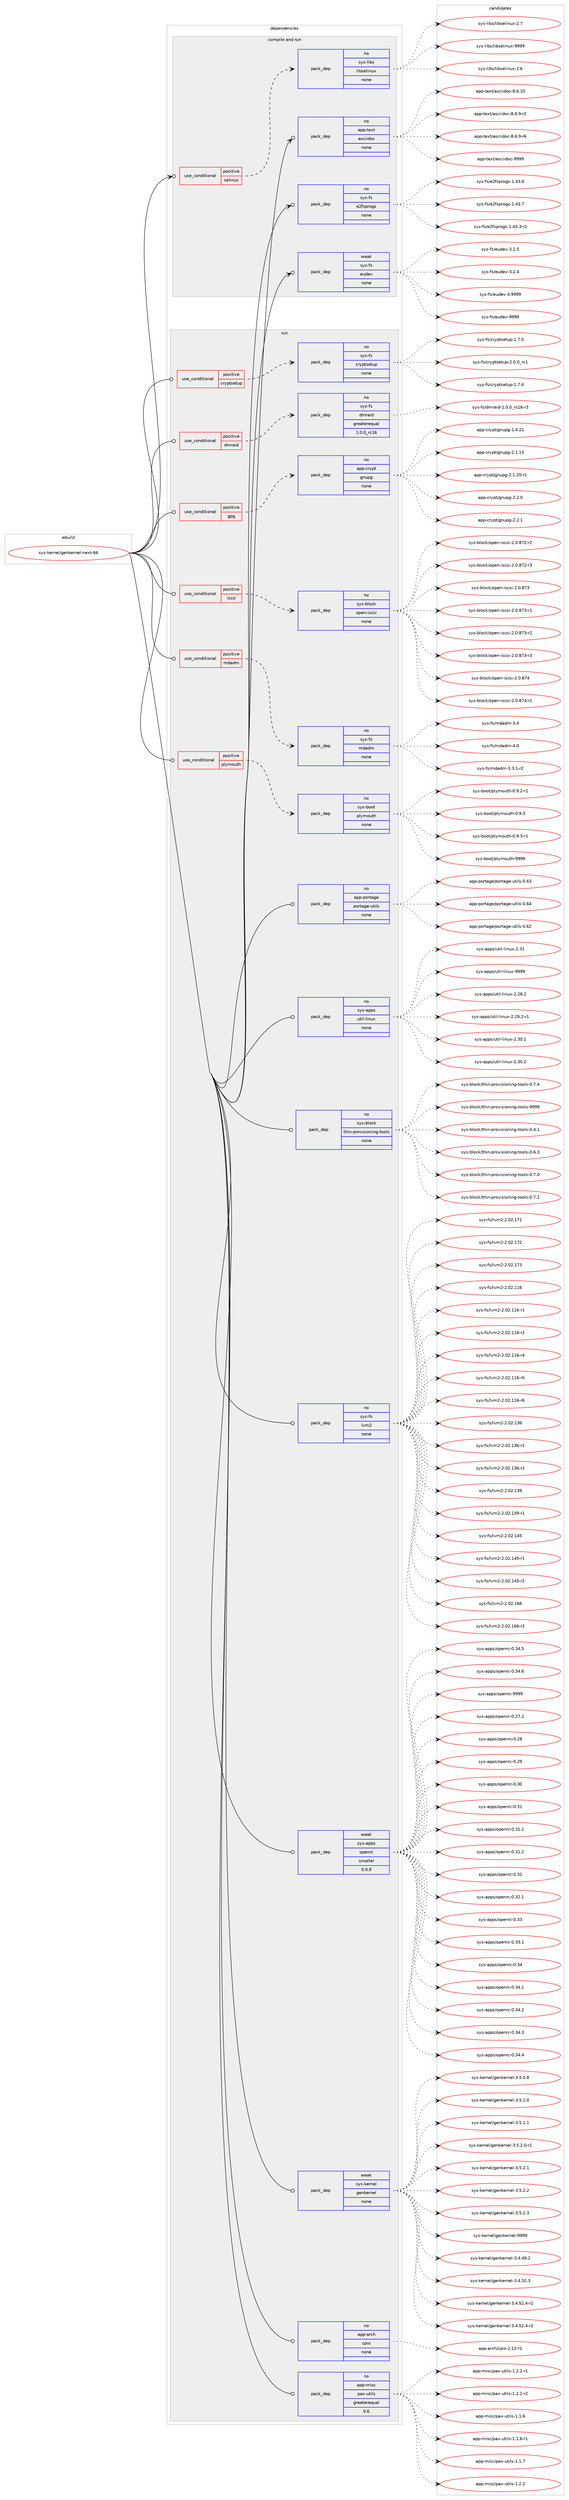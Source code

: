digraph prolog {

# *************
# Graph options
# *************

newrank=true;
concentrate=true;
compound=true;
graph [rankdir=LR,fontname=Helvetica,fontsize=10,ranksep=1.5];#, ranksep=2.5, nodesep=0.2];
edge  [arrowhead=vee];
node  [fontname=Helvetica,fontsize=10];

# **********
# The ebuild
# **********

subgraph cluster_leftcol {
color=gray;
rank=same;
label=<<i>ebuild</i>>;
id [label="sys-kernel/genkernel-next-66", color=red, width=4, href="../sys-kernel/genkernel-next-66.svg"];
}

# ****************
# The dependencies
# ****************

subgraph cluster_midcol {
color=gray;
label=<<i>dependencies</i>>;
subgraph cluster_compile {
fillcolor="#eeeeee";
style=filled;
label=<<i>compile</i>>;
}
subgraph cluster_compileandrun {
fillcolor="#eeeeee";
style=filled;
label=<<i>compile and run</i>>;
subgraph cond117658 {
dependency491847 [label=<<TABLE BORDER="0" CELLBORDER="1" CELLSPACING="0" CELLPADDING="4"><TR><TD ROWSPAN="3" CELLPADDING="10">use_conditional</TD></TR><TR><TD>positive</TD></TR><TR><TD>selinux</TD></TR></TABLE>>, shape=none, color=red];
subgraph pack365564 {
dependency491848 [label=<<TABLE BORDER="0" CELLBORDER="1" CELLSPACING="0" CELLPADDING="4" WIDTH="220"><TR><TD ROWSPAN="6" CELLPADDING="30">pack_dep</TD></TR><TR><TD WIDTH="110">no</TD></TR><TR><TD>sys-libs</TD></TR><TR><TD>libselinux</TD></TR><TR><TD>none</TD></TR><TR><TD></TD></TR></TABLE>>, shape=none, color=blue];
}
dependency491847:e -> dependency491848:w [weight=20,style="dashed",arrowhead="vee"];
}
id:e -> dependency491847:w [weight=20,style="solid",arrowhead="odotvee"];
subgraph pack365565 {
dependency491849 [label=<<TABLE BORDER="0" CELLBORDER="1" CELLSPACING="0" CELLPADDING="4" WIDTH="220"><TR><TD ROWSPAN="6" CELLPADDING="30">pack_dep</TD></TR><TR><TD WIDTH="110">no</TD></TR><TR><TD>app-text</TD></TR><TR><TD>asciidoc</TD></TR><TR><TD>none</TD></TR><TR><TD></TD></TR></TABLE>>, shape=none, color=blue];
}
id:e -> dependency491849:w [weight=20,style="solid",arrowhead="odotvee"];
subgraph pack365566 {
dependency491850 [label=<<TABLE BORDER="0" CELLBORDER="1" CELLSPACING="0" CELLPADDING="4" WIDTH="220"><TR><TD ROWSPAN="6" CELLPADDING="30">pack_dep</TD></TR><TR><TD WIDTH="110">no</TD></TR><TR><TD>sys-fs</TD></TR><TR><TD>e2fsprogs</TD></TR><TR><TD>none</TD></TR><TR><TD></TD></TR></TABLE>>, shape=none, color=blue];
}
id:e -> dependency491850:w [weight=20,style="solid",arrowhead="odotvee"];
subgraph pack365567 {
dependency491851 [label=<<TABLE BORDER="0" CELLBORDER="1" CELLSPACING="0" CELLPADDING="4" WIDTH="220"><TR><TD ROWSPAN="6" CELLPADDING="30">pack_dep</TD></TR><TR><TD WIDTH="110">weak</TD></TR><TR><TD>sys-fs</TD></TR><TR><TD>eudev</TD></TR><TR><TD>none</TD></TR><TR><TD></TD></TR></TABLE>>, shape=none, color=blue];
}
id:e -> dependency491851:w [weight=20,style="solid",arrowhead="odotvee"];
}
subgraph cluster_run {
fillcolor="#eeeeee";
style=filled;
label=<<i>run</i>>;
subgraph cond117659 {
dependency491852 [label=<<TABLE BORDER="0" CELLBORDER="1" CELLSPACING="0" CELLPADDING="4"><TR><TD ROWSPAN="3" CELLPADDING="10">use_conditional</TD></TR><TR><TD>positive</TD></TR><TR><TD>cryptsetup</TD></TR></TABLE>>, shape=none, color=red];
subgraph pack365568 {
dependency491853 [label=<<TABLE BORDER="0" CELLBORDER="1" CELLSPACING="0" CELLPADDING="4" WIDTH="220"><TR><TD ROWSPAN="6" CELLPADDING="30">pack_dep</TD></TR><TR><TD WIDTH="110">no</TD></TR><TR><TD>sys-fs</TD></TR><TR><TD>cryptsetup</TD></TR><TR><TD>none</TD></TR><TR><TD></TD></TR></TABLE>>, shape=none, color=blue];
}
dependency491852:e -> dependency491853:w [weight=20,style="dashed",arrowhead="vee"];
}
id:e -> dependency491852:w [weight=20,style="solid",arrowhead="odot"];
subgraph cond117660 {
dependency491854 [label=<<TABLE BORDER="0" CELLBORDER="1" CELLSPACING="0" CELLPADDING="4"><TR><TD ROWSPAN="3" CELLPADDING="10">use_conditional</TD></TR><TR><TD>positive</TD></TR><TR><TD>dmraid</TD></TR></TABLE>>, shape=none, color=red];
subgraph pack365569 {
dependency491855 [label=<<TABLE BORDER="0" CELLBORDER="1" CELLSPACING="0" CELLPADDING="4" WIDTH="220"><TR><TD ROWSPAN="6" CELLPADDING="30">pack_dep</TD></TR><TR><TD WIDTH="110">no</TD></TR><TR><TD>sys-fs</TD></TR><TR><TD>dmraid</TD></TR><TR><TD>greaterequal</TD></TR><TR><TD>1.0.0_rc16</TD></TR></TABLE>>, shape=none, color=blue];
}
dependency491854:e -> dependency491855:w [weight=20,style="dashed",arrowhead="vee"];
}
id:e -> dependency491854:w [weight=20,style="solid",arrowhead="odot"];
subgraph cond117661 {
dependency491856 [label=<<TABLE BORDER="0" CELLBORDER="1" CELLSPACING="0" CELLPADDING="4"><TR><TD ROWSPAN="3" CELLPADDING="10">use_conditional</TD></TR><TR><TD>positive</TD></TR><TR><TD>gpg</TD></TR></TABLE>>, shape=none, color=red];
subgraph pack365570 {
dependency491857 [label=<<TABLE BORDER="0" CELLBORDER="1" CELLSPACING="0" CELLPADDING="4" WIDTH="220"><TR><TD ROWSPAN="6" CELLPADDING="30">pack_dep</TD></TR><TR><TD WIDTH="110">no</TD></TR><TR><TD>app-crypt</TD></TR><TR><TD>gnupg</TD></TR><TR><TD>none</TD></TR><TR><TD></TD></TR></TABLE>>, shape=none, color=blue];
}
dependency491856:e -> dependency491857:w [weight=20,style="dashed",arrowhead="vee"];
}
id:e -> dependency491856:w [weight=20,style="solid",arrowhead="odot"];
subgraph cond117662 {
dependency491858 [label=<<TABLE BORDER="0" CELLBORDER="1" CELLSPACING="0" CELLPADDING="4"><TR><TD ROWSPAN="3" CELLPADDING="10">use_conditional</TD></TR><TR><TD>positive</TD></TR><TR><TD>iscsi</TD></TR></TABLE>>, shape=none, color=red];
subgraph pack365571 {
dependency491859 [label=<<TABLE BORDER="0" CELLBORDER="1" CELLSPACING="0" CELLPADDING="4" WIDTH="220"><TR><TD ROWSPAN="6" CELLPADDING="30">pack_dep</TD></TR><TR><TD WIDTH="110">no</TD></TR><TR><TD>sys-block</TD></TR><TR><TD>open-iscsi</TD></TR><TR><TD>none</TD></TR><TR><TD></TD></TR></TABLE>>, shape=none, color=blue];
}
dependency491858:e -> dependency491859:w [weight=20,style="dashed",arrowhead="vee"];
}
id:e -> dependency491858:w [weight=20,style="solid",arrowhead="odot"];
subgraph cond117663 {
dependency491860 [label=<<TABLE BORDER="0" CELLBORDER="1" CELLSPACING="0" CELLPADDING="4"><TR><TD ROWSPAN="3" CELLPADDING="10">use_conditional</TD></TR><TR><TD>positive</TD></TR><TR><TD>mdadm</TD></TR></TABLE>>, shape=none, color=red];
subgraph pack365572 {
dependency491861 [label=<<TABLE BORDER="0" CELLBORDER="1" CELLSPACING="0" CELLPADDING="4" WIDTH="220"><TR><TD ROWSPAN="6" CELLPADDING="30">pack_dep</TD></TR><TR><TD WIDTH="110">no</TD></TR><TR><TD>sys-fs</TD></TR><TR><TD>mdadm</TD></TR><TR><TD>none</TD></TR><TR><TD></TD></TR></TABLE>>, shape=none, color=blue];
}
dependency491860:e -> dependency491861:w [weight=20,style="dashed",arrowhead="vee"];
}
id:e -> dependency491860:w [weight=20,style="solid",arrowhead="odot"];
subgraph cond117664 {
dependency491862 [label=<<TABLE BORDER="0" CELLBORDER="1" CELLSPACING="0" CELLPADDING="4"><TR><TD ROWSPAN="3" CELLPADDING="10">use_conditional</TD></TR><TR><TD>positive</TD></TR><TR><TD>plymouth</TD></TR></TABLE>>, shape=none, color=red];
subgraph pack365573 {
dependency491863 [label=<<TABLE BORDER="0" CELLBORDER="1" CELLSPACING="0" CELLPADDING="4" WIDTH="220"><TR><TD ROWSPAN="6" CELLPADDING="30">pack_dep</TD></TR><TR><TD WIDTH="110">no</TD></TR><TR><TD>sys-boot</TD></TR><TR><TD>plymouth</TD></TR><TR><TD>none</TD></TR><TR><TD></TD></TR></TABLE>>, shape=none, color=blue];
}
dependency491862:e -> dependency491863:w [weight=20,style="dashed",arrowhead="vee"];
}
id:e -> dependency491862:w [weight=20,style="solid",arrowhead="odot"];
subgraph pack365574 {
dependency491864 [label=<<TABLE BORDER="0" CELLBORDER="1" CELLSPACING="0" CELLPADDING="4" WIDTH="220"><TR><TD ROWSPAN="6" CELLPADDING="30">pack_dep</TD></TR><TR><TD WIDTH="110">no</TD></TR><TR><TD>app-arch</TD></TR><TR><TD>cpio</TD></TR><TR><TD>none</TD></TR><TR><TD></TD></TR></TABLE>>, shape=none, color=blue];
}
id:e -> dependency491864:w [weight=20,style="solid",arrowhead="odot"];
subgraph pack365575 {
dependency491865 [label=<<TABLE BORDER="0" CELLBORDER="1" CELLSPACING="0" CELLPADDING="4" WIDTH="220"><TR><TD ROWSPAN="6" CELLPADDING="30">pack_dep</TD></TR><TR><TD WIDTH="110">no</TD></TR><TR><TD>app-misc</TD></TR><TR><TD>pax-utils</TD></TR><TR><TD>greaterequal</TD></TR><TR><TD>0.6</TD></TR></TABLE>>, shape=none, color=blue];
}
id:e -> dependency491865:w [weight=20,style="solid",arrowhead="odot"];
subgraph pack365576 {
dependency491866 [label=<<TABLE BORDER="0" CELLBORDER="1" CELLSPACING="0" CELLPADDING="4" WIDTH="220"><TR><TD ROWSPAN="6" CELLPADDING="30">pack_dep</TD></TR><TR><TD WIDTH="110">no</TD></TR><TR><TD>app-portage</TD></TR><TR><TD>portage-utils</TD></TR><TR><TD>none</TD></TR><TR><TD></TD></TR></TABLE>>, shape=none, color=blue];
}
id:e -> dependency491866:w [weight=20,style="solid",arrowhead="odot"];
subgraph pack365577 {
dependency491867 [label=<<TABLE BORDER="0" CELLBORDER="1" CELLSPACING="0" CELLPADDING="4" WIDTH="220"><TR><TD ROWSPAN="6" CELLPADDING="30">pack_dep</TD></TR><TR><TD WIDTH="110">no</TD></TR><TR><TD>sys-apps</TD></TR><TR><TD>util-linux</TD></TR><TR><TD>none</TD></TR><TR><TD></TD></TR></TABLE>>, shape=none, color=blue];
}
id:e -> dependency491867:w [weight=20,style="solid",arrowhead="odot"];
subgraph pack365578 {
dependency491868 [label=<<TABLE BORDER="0" CELLBORDER="1" CELLSPACING="0" CELLPADDING="4" WIDTH="220"><TR><TD ROWSPAN="6" CELLPADDING="30">pack_dep</TD></TR><TR><TD WIDTH="110">no</TD></TR><TR><TD>sys-block</TD></TR><TR><TD>thin-provisioning-tools</TD></TR><TR><TD>none</TD></TR><TR><TD></TD></TR></TABLE>>, shape=none, color=blue];
}
id:e -> dependency491868:w [weight=20,style="solid",arrowhead="odot"];
subgraph pack365579 {
dependency491869 [label=<<TABLE BORDER="0" CELLBORDER="1" CELLSPACING="0" CELLPADDING="4" WIDTH="220"><TR><TD ROWSPAN="6" CELLPADDING="30">pack_dep</TD></TR><TR><TD WIDTH="110">no</TD></TR><TR><TD>sys-fs</TD></TR><TR><TD>lvm2</TD></TR><TR><TD>none</TD></TR><TR><TD></TD></TR></TABLE>>, shape=none, color=blue];
}
id:e -> dependency491869:w [weight=20,style="solid",arrowhead="odot"];
subgraph pack365580 {
dependency491870 [label=<<TABLE BORDER="0" CELLBORDER="1" CELLSPACING="0" CELLPADDING="4" WIDTH="220"><TR><TD ROWSPAN="6" CELLPADDING="30">pack_dep</TD></TR><TR><TD WIDTH="110">weak</TD></TR><TR><TD>sys-apps</TD></TR><TR><TD>openrc</TD></TR><TR><TD>smaller</TD></TR><TR><TD>0.9.9</TD></TR></TABLE>>, shape=none, color=blue];
}
id:e -> dependency491870:w [weight=20,style="solid",arrowhead="odot"];
subgraph pack365581 {
dependency491871 [label=<<TABLE BORDER="0" CELLBORDER="1" CELLSPACING="0" CELLPADDING="4" WIDTH="220"><TR><TD ROWSPAN="6" CELLPADDING="30">pack_dep</TD></TR><TR><TD WIDTH="110">weak</TD></TR><TR><TD>sys-kernel</TD></TR><TR><TD>genkernel</TD></TR><TR><TD>none</TD></TR><TR><TD></TD></TR></TABLE>>, shape=none, color=blue];
}
id:e -> dependency491871:w [weight=20,style="solid",arrowhead="odot"];
}
}

# **************
# The candidates
# **************

subgraph cluster_choices {
rank=same;
color=gray;
label=<<i>candidates</i>>;

subgraph choice365564 {
color=black;
nodesep=1;
choice1151211154510810598115471081059811510110810511011712045504654 [label="sys-libs/libselinux-2.6", color=red, width=4,href="../sys-libs/libselinux-2.6.svg"];
choice1151211154510810598115471081059811510110810511011712045504655 [label="sys-libs/libselinux-2.7", color=red, width=4,href="../sys-libs/libselinux-2.7.svg"];
choice115121115451081059811547108105981151011081051101171204557575757 [label="sys-libs/libselinux-9999", color=red, width=4,href="../sys-libs/libselinux-9999.svg"];
dependency491848:e -> choice1151211154510810598115471081059811510110810511011712045504654:w [style=dotted,weight="100"];
dependency491848:e -> choice1151211154510810598115471081059811510110810511011712045504655:w [style=dotted,weight="100"];
dependency491848:e -> choice115121115451081059811547108105981151011081051101171204557575757:w [style=dotted,weight="100"];
}
subgraph choice365565 {
color=black;
nodesep=1;
choice97112112451161011201164797115991051051001119945564654464948 [label="app-text/asciidoc-8.6.10", color=red, width=4,href="../app-text/asciidoc-8.6.10.svg"];
choice9711211245116101120116479711599105105100111994556465446574511450 [label="app-text/asciidoc-8.6.9-r2", color=red, width=4,href="../app-text/asciidoc-8.6.9-r2.svg"];
choice9711211245116101120116479711599105105100111994556465446574511454 [label="app-text/asciidoc-8.6.9-r6", color=red, width=4,href="../app-text/asciidoc-8.6.9-r6.svg"];
choice9711211245116101120116479711599105105100111994557575757 [label="app-text/asciidoc-9999", color=red, width=4,href="../app-text/asciidoc-9999.svg"];
dependency491849:e -> choice97112112451161011201164797115991051051001119945564654464948:w [style=dotted,weight="100"];
dependency491849:e -> choice9711211245116101120116479711599105105100111994556465446574511450:w [style=dotted,weight="100"];
dependency491849:e -> choice9711211245116101120116479711599105105100111994556465446574511454:w [style=dotted,weight="100"];
dependency491849:e -> choice9711211245116101120116479711599105105100111994557575757:w [style=dotted,weight="100"];
}
subgraph choice365566 {
color=black;
nodesep=1;
choice115121115451021154710150102115112114111103115454946525146514511449 [label="sys-fs/e2fsprogs-1.43.3-r1", color=red, width=4,href="../sys-fs/e2fsprogs-1.43.3-r1.svg"];
choice11512111545102115471015010211511211411110311545494652514654 [label="sys-fs/e2fsprogs-1.43.6", color=red, width=4,href="../sys-fs/e2fsprogs-1.43.6.svg"];
choice11512111545102115471015010211511211411110311545494652514655 [label="sys-fs/e2fsprogs-1.43.7", color=red, width=4,href="../sys-fs/e2fsprogs-1.43.7.svg"];
dependency491850:e -> choice115121115451021154710150102115112114111103115454946525146514511449:w [style=dotted,weight="100"];
dependency491850:e -> choice11512111545102115471015010211511211411110311545494652514654:w [style=dotted,weight="100"];
dependency491850:e -> choice11512111545102115471015010211511211411110311545494652514655:w [style=dotted,weight="100"];
}
subgraph choice365567 {
color=black;
nodesep=1;
choice1151211154510211547101117100101118455146494653 [label="sys-fs/eudev-3.1.5", color=red, width=4,href="../sys-fs/eudev-3.1.5.svg"];
choice1151211154510211547101117100101118455146504652 [label="sys-fs/eudev-3.2.4", color=red, width=4,href="../sys-fs/eudev-3.2.4.svg"];
choice115121115451021154710111710010111845524657575757 [label="sys-fs/eudev-4.9999", color=red, width=4,href="../sys-fs/eudev-4.9999.svg"];
choice11512111545102115471011171001011184557575757 [label="sys-fs/eudev-9999", color=red, width=4,href="../sys-fs/eudev-9999.svg"];
dependency491851:e -> choice1151211154510211547101117100101118455146494653:w [style=dotted,weight="100"];
dependency491851:e -> choice1151211154510211547101117100101118455146504652:w [style=dotted,weight="100"];
dependency491851:e -> choice115121115451021154710111710010111845524657575757:w [style=dotted,weight="100"];
dependency491851:e -> choice11512111545102115471011171001011184557575757:w [style=dotted,weight="100"];
}
subgraph choice365568 {
color=black;
nodesep=1;
choice115121115451021154799114121112116115101116117112454946554652 [label="sys-fs/cryptsetup-1.7.4", color=red, width=4,href="../sys-fs/cryptsetup-1.7.4.svg"];
choice115121115451021154799114121112116115101116117112454946554653 [label="sys-fs/cryptsetup-1.7.5", color=red, width=4,href="../sys-fs/cryptsetup-1.7.5.svg"];
choice115121115451021154799114121112116115101116117112455046484648951149949 [label="sys-fs/cryptsetup-2.0.0_rc1", color=red, width=4,href="../sys-fs/cryptsetup-2.0.0_rc1.svg"];
dependency491853:e -> choice115121115451021154799114121112116115101116117112454946554652:w [style=dotted,weight="100"];
dependency491853:e -> choice115121115451021154799114121112116115101116117112454946554653:w [style=dotted,weight="100"];
dependency491853:e -> choice115121115451021154799114121112116115101116117112455046484648951149949:w [style=dotted,weight="100"];
}
subgraph choice365569 {
color=black;
nodesep=1;
choice115121115451021154710010911497105100454946484648951149949544511451 [label="sys-fs/dmraid-1.0.0_rc16-r3", color=red, width=4,href="../sys-fs/dmraid-1.0.0_rc16-r3.svg"];
dependency491855:e -> choice115121115451021154710010911497105100454946484648951149949544511451:w [style=dotted,weight="100"];
}
subgraph choice365570 {
color=black;
nodesep=1;
choice9711211245991141211121164710311011711210345494652465049 [label="app-crypt/gnupg-1.4.21", color=red, width=4,href="../app-crypt/gnupg-1.4.21.svg"];
choice9711211245991141211121164710311011711210345504649464953 [label="app-crypt/gnupg-2.1.15", color=red, width=4,href="../app-crypt/gnupg-2.1.15.svg"];
choice97112112459911412111211647103110117112103455046494650484511449 [label="app-crypt/gnupg-2.1.20-r1", color=red, width=4,href="../app-crypt/gnupg-2.1.20-r1.svg"];
choice97112112459911412111211647103110117112103455046504648 [label="app-crypt/gnupg-2.2.0", color=red, width=4,href="../app-crypt/gnupg-2.2.0.svg"];
choice97112112459911412111211647103110117112103455046504649 [label="app-crypt/gnupg-2.2.1", color=red, width=4,href="../app-crypt/gnupg-2.2.1.svg"];
dependency491857:e -> choice9711211245991141211121164710311011711210345494652465049:w [style=dotted,weight="100"];
dependency491857:e -> choice9711211245991141211121164710311011711210345504649464953:w [style=dotted,weight="100"];
dependency491857:e -> choice97112112459911412111211647103110117112103455046494650484511449:w [style=dotted,weight="100"];
dependency491857:e -> choice97112112459911412111211647103110117112103455046504648:w [style=dotted,weight="100"];
dependency491857:e -> choice97112112459911412111211647103110117112103455046504649:w [style=dotted,weight="100"];
}
subgraph choice365571 {
color=black;
nodesep=1;
choice11512111545981081119910747111112101110451051159911510545504648465655504511450 [label="sys-block/open-iscsi-2.0.872-r2", color=red, width=4,href="../sys-block/open-iscsi-2.0.872-r2.svg"];
choice11512111545981081119910747111112101110451051159911510545504648465655504511451 [label="sys-block/open-iscsi-2.0.872-r3", color=red, width=4,href="../sys-block/open-iscsi-2.0.872-r3.svg"];
choice1151211154598108111991074711111210111045105115991151054550464846565551 [label="sys-block/open-iscsi-2.0.873", color=red, width=4,href="../sys-block/open-iscsi-2.0.873.svg"];
choice11512111545981081119910747111112101110451051159911510545504648465655514511449 [label="sys-block/open-iscsi-2.0.873-r1", color=red, width=4,href="../sys-block/open-iscsi-2.0.873-r1.svg"];
choice11512111545981081119910747111112101110451051159911510545504648465655514511450 [label="sys-block/open-iscsi-2.0.873-r2", color=red, width=4,href="../sys-block/open-iscsi-2.0.873-r2.svg"];
choice11512111545981081119910747111112101110451051159911510545504648465655514511451 [label="sys-block/open-iscsi-2.0.873-r3", color=red, width=4,href="../sys-block/open-iscsi-2.0.873-r3.svg"];
choice1151211154598108111991074711111210111045105115991151054550464846565552 [label="sys-block/open-iscsi-2.0.874", color=red, width=4,href="../sys-block/open-iscsi-2.0.874.svg"];
choice11512111545981081119910747111112101110451051159911510545504648465655524511449 [label="sys-block/open-iscsi-2.0.874-r1", color=red, width=4,href="../sys-block/open-iscsi-2.0.874-r1.svg"];
dependency491859:e -> choice11512111545981081119910747111112101110451051159911510545504648465655504511450:w [style=dotted,weight="100"];
dependency491859:e -> choice11512111545981081119910747111112101110451051159911510545504648465655504511451:w [style=dotted,weight="100"];
dependency491859:e -> choice1151211154598108111991074711111210111045105115991151054550464846565551:w [style=dotted,weight="100"];
dependency491859:e -> choice11512111545981081119910747111112101110451051159911510545504648465655514511449:w [style=dotted,weight="100"];
dependency491859:e -> choice11512111545981081119910747111112101110451051159911510545504648465655514511450:w [style=dotted,weight="100"];
dependency491859:e -> choice11512111545981081119910747111112101110451051159911510545504648465655514511451:w [style=dotted,weight="100"];
dependency491859:e -> choice1151211154598108111991074711111210111045105115991151054550464846565552:w [style=dotted,weight="100"];
dependency491859:e -> choice11512111545981081119910747111112101110451051159911510545504648465655524511449:w [style=dotted,weight="100"];
}
subgraph choice365572 {
color=black;
nodesep=1;
choice1151211154510211547109100971001094551465146494511450 [label="sys-fs/mdadm-3.3.1-r2", color=red, width=4,href="../sys-fs/mdadm-3.3.1-r2.svg"];
choice11512111545102115471091009710010945514652 [label="sys-fs/mdadm-3.4", color=red, width=4,href="../sys-fs/mdadm-3.4.svg"];
choice11512111545102115471091009710010945524648 [label="sys-fs/mdadm-4.0", color=red, width=4,href="../sys-fs/mdadm-4.0.svg"];
dependency491861:e -> choice1151211154510211547109100971001094551465146494511450:w [style=dotted,weight="100"];
dependency491861:e -> choice11512111545102115471091009710010945514652:w [style=dotted,weight="100"];
dependency491861:e -> choice11512111545102115471091009710010945524648:w [style=dotted,weight="100"];
}
subgraph choice365573 {
color=black;
nodesep=1;
choice1151211154598111111116471121081211091111171161044548465746504511449 [label="sys-boot/plymouth-0.9.2-r1", color=red, width=4,href="../sys-boot/plymouth-0.9.2-r1.svg"];
choice115121115459811111111647112108121109111117116104454846574651 [label="sys-boot/plymouth-0.9.3", color=red, width=4,href="../sys-boot/plymouth-0.9.3.svg"];
choice1151211154598111111116471121081211091111171161044548465746514511449 [label="sys-boot/plymouth-0.9.3-r1", color=red, width=4,href="../sys-boot/plymouth-0.9.3-r1.svg"];
choice1151211154598111111116471121081211091111171161044557575757 [label="sys-boot/plymouth-9999", color=red, width=4,href="../sys-boot/plymouth-9999.svg"];
dependency491863:e -> choice1151211154598111111116471121081211091111171161044548465746504511449:w [style=dotted,weight="100"];
dependency491863:e -> choice115121115459811111111647112108121109111117116104454846574651:w [style=dotted,weight="100"];
dependency491863:e -> choice1151211154598111111116471121081211091111171161044548465746514511449:w [style=dotted,weight="100"];
dependency491863:e -> choice1151211154598111111116471121081211091111171161044557575757:w [style=dotted,weight="100"];
}
subgraph choice365574 {
color=black;
nodesep=1;
choice97112112459711499104479911210511145504649504511449 [label="app-arch/cpio-2.12-r1", color=red, width=4,href="../app-arch/cpio-2.12-r1.svg"];
dependency491864:e -> choice97112112459711499104479911210511145504649504511449:w [style=dotted,weight="100"];
}
subgraph choice365575 {
color=black;
nodesep=1;
choice971121124510910511599471129712045117116105108115454946494654 [label="app-misc/pax-utils-1.1.6", color=red, width=4,href="../app-misc/pax-utils-1.1.6.svg"];
choice9711211245109105115994711297120451171161051081154549464946544511449 [label="app-misc/pax-utils-1.1.6-r1", color=red, width=4,href="../app-misc/pax-utils-1.1.6-r1.svg"];
choice971121124510910511599471129712045117116105108115454946494655 [label="app-misc/pax-utils-1.1.7", color=red, width=4,href="../app-misc/pax-utils-1.1.7.svg"];
choice971121124510910511599471129712045117116105108115454946504650 [label="app-misc/pax-utils-1.2.2", color=red, width=4,href="../app-misc/pax-utils-1.2.2.svg"];
choice9711211245109105115994711297120451171161051081154549465046504511449 [label="app-misc/pax-utils-1.2.2-r1", color=red, width=4,href="../app-misc/pax-utils-1.2.2-r1.svg"];
choice9711211245109105115994711297120451171161051081154549465046504511450 [label="app-misc/pax-utils-1.2.2-r2", color=red, width=4,href="../app-misc/pax-utils-1.2.2-r2.svg"];
dependency491865:e -> choice971121124510910511599471129712045117116105108115454946494654:w [style=dotted,weight="100"];
dependency491865:e -> choice9711211245109105115994711297120451171161051081154549464946544511449:w [style=dotted,weight="100"];
dependency491865:e -> choice971121124510910511599471129712045117116105108115454946494655:w [style=dotted,weight="100"];
dependency491865:e -> choice971121124510910511599471129712045117116105108115454946504650:w [style=dotted,weight="100"];
dependency491865:e -> choice9711211245109105115994711297120451171161051081154549465046504511449:w [style=dotted,weight="100"];
dependency491865:e -> choice9711211245109105115994711297120451171161051081154549465046504511450:w [style=dotted,weight="100"];
}
subgraph choice365576 {
color=black;
nodesep=1;
choice9711211245112111114116971031014711211111411697103101451171161051081154548465450 [label="app-portage/portage-utils-0.62", color=red, width=4,href="../app-portage/portage-utils-0.62.svg"];
choice9711211245112111114116971031014711211111411697103101451171161051081154548465451 [label="app-portage/portage-utils-0.63", color=red, width=4,href="../app-portage/portage-utils-0.63.svg"];
choice9711211245112111114116971031014711211111411697103101451171161051081154548465452 [label="app-portage/portage-utils-0.64", color=red, width=4,href="../app-portage/portage-utils-0.64.svg"];
dependency491866:e -> choice9711211245112111114116971031014711211111411697103101451171161051081154548465450:w [style=dotted,weight="100"];
dependency491866:e -> choice9711211245112111114116971031014711211111411697103101451171161051081154548465451:w [style=dotted,weight="100"];
dependency491866:e -> choice9711211245112111114116971031014711211111411697103101451171161051081154548465452:w [style=dotted,weight="100"];
}
subgraph choice365577 {
color=black;
nodesep=1;
choice1151211154597112112115471171161051084510810511011712045504650564650 [label="sys-apps/util-linux-2.28.2", color=red, width=4,href="../sys-apps/util-linux-2.28.2.svg"];
choice11512111545971121121154711711610510845108105110117120455046505746504511449 [label="sys-apps/util-linux-2.29.2-r1", color=red, width=4,href="../sys-apps/util-linux-2.29.2-r1.svg"];
choice1151211154597112112115471171161051084510810511011712045504651484649 [label="sys-apps/util-linux-2.30.1", color=red, width=4,href="../sys-apps/util-linux-2.30.1.svg"];
choice1151211154597112112115471171161051084510810511011712045504651484650 [label="sys-apps/util-linux-2.30.2", color=red, width=4,href="../sys-apps/util-linux-2.30.2.svg"];
choice115121115459711211211547117116105108451081051101171204550465149 [label="sys-apps/util-linux-2.31", color=red, width=4,href="../sys-apps/util-linux-2.31.svg"];
choice115121115459711211211547117116105108451081051101171204557575757 [label="sys-apps/util-linux-9999", color=red, width=4,href="../sys-apps/util-linux-9999.svg"];
dependency491867:e -> choice1151211154597112112115471171161051084510810511011712045504650564650:w [style=dotted,weight="100"];
dependency491867:e -> choice11512111545971121121154711711610510845108105110117120455046505746504511449:w [style=dotted,weight="100"];
dependency491867:e -> choice1151211154597112112115471171161051084510810511011712045504651484649:w [style=dotted,weight="100"];
dependency491867:e -> choice1151211154597112112115471171161051084510810511011712045504651484650:w [style=dotted,weight="100"];
dependency491867:e -> choice115121115459711211211547117116105108451081051101171204550465149:w [style=dotted,weight="100"];
dependency491867:e -> choice115121115459711211211547117116105108451081051101171204557575757:w [style=dotted,weight="100"];
}
subgraph choice365578 {
color=black;
nodesep=1;
choice115121115459810811199107471161041051104511211411111810511510511111010511010345116111111108115454846524649 [label="sys-block/thin-provisioning-tools-0.4.1", color=red, width=4,href="../sys-block/thin-provisioning-tools-0.4.1.svg"];
choice115121115459810811199107471161041051104511211411111810511510511111010511010345116111111108115454846544651 [label="sys-block/thin-provisioning-tools-0.6.3", color=red, width=4,href="../sys-block/thin-provisioning-tools-0.6.3.svg"];
choice115121115459810811199107471161041051104511211411111810511510511111010511010345116111111108115454846554648 [label="sys-block/thin-provisioning-tools-0.7.0", color=red, width=4,href="../sys-block/thin-provisioning-tools-0.7.0.svg"];
choice115121115459810811199107471161041051104511211411111810511510511111010511010345116111111108115454846554650 [label="sys-block/thin-provisioning-tools-0.7.2", color=red, width=4,href="../sys-block/thin-provisioning-tools-0.7.2.svg"];
choice115121115459810811199107471161041051104511211411111810511510511111010511010345116111111108115454846554652 [label="sys-block/thin-provisioning-tools-0.7.4", color=red, width=4,href="../sys-block/thin-provisioning-tools-0.7.4.svg"];
choice1151211154598108111991074711610410511045112114111118105115105111110105110103451161111111081154557575757 [label="sys-block/thin-provisioning-tools-9999", color=red, width=4,href="../sys-block/thin-provisioning-tools-9999.svg"];
dependency491868:e -> choice115121115459810811199107471161041051104511211411111810511510511111010511010345116111111108115454846524649:w [style=dotted,weight="100"];
dependency491868:e -> choice115121115459810811199107471161041051104511211411111810511510511111010511010345116111111108115454846544651:w [style=dotted,weight="100"];
dependency491868:e -> choice115121115459810811199107471161041051104511211411111810511510511111010511010345116111111108115454846554648:w [style=dotted,weight="100"];
dependency491868:e -> choice115121115459810811199107471161041051104511211411111810511510511111010511010345116111111108115454846554650:w [style=dotted,weight="100"];
dependency491868:e -> choice115121115459810811199107471161041051104511211411111810511510511111010511010345116111111108115454846554652:w [style=dotted,weight="100"];
dependency491868:e -> choice1151211154598108111991074711610410511045112114111118105115105111110105110103451161111111081154557575757:w [style=dotted,weight="100"];
}
subgraph choice365579 {
color=black;
nodesep=1;
choice115121115451021154710811810950455046485046494954 [label="sys-fs/lvm2-2.02.116", color=red, width=4,href="../sys-fs/lvm2-2.02.116.svg"];
choice1151211154510211547108118109504550464850464949544511449 [label="sys-fs/lvm2-2.02.116-r1", color=red, width=4,href="../sys-fs/lvm2-2.02.116-r1.svg"];
choice1151211154510211547108118109504550464850464949544511450 [label="sys-fs/lvm2-2.02.116-r2", color=red, width=4,href="../sys-fs/lvm2-2.02.116-r2.svg"];
choice1151211154510211547108118109504550464850464949544511452 [label="sys-fs/lvm2-2.02.116-r4", color=red, width=4,href="../sys-fs/lvm2-2.02.116-r4.svg"];
choice1151211154510211547108118109504550464850464949544511453 [label="sys-fs/lvm2-2.02.116-r5", color=red, width=4,href="../sys-fs/lvm2-2.02.116-r5.svg"];
choice1151211154510211547108118109504550464850464949544511454 [label="sys-fs/lvm2-2.02.116-r6", color=red, width=4,href="../sys-fs/lvm2-2.02.116-r6.svg"];
choice115121115451021154710811810950455046485046495154 [label="sys-fs/lvm2-2.02.136", color=red, width=4,href="../sys-fs/lvm2-2.02.136.svg"];
choice1151211154510211547108118109504550464850464951544511449 [label="sys-fs/lvm2-2.02.136-r1", color=red, width=4,href="../sys-fs/lvm2-2.02.136-r1.svg"];
choice1151211154510211547108118109504550464850464951544511450 [label="sys-fs/lvm2-2.02.136-r2", color=red, width=4,href="../sys-fs/lvm2-2.02.136-r2.svg"];
choice115121115451021154710811810950455046485046495157 [label="sys-fs/lvm2-2.02.139", color=red, width=4,href="../sys-fs/lvm2-2.02.139.svg"];
choice1151211154510211547108118109504550464850464951574511449 [label="sys-fs/lvm2-2.02.139-r1", color=red, width=4,href="../sys-fs/lvm2-2.02.139-r1.svg"];
choice115121115451021154710811810950455046485046495253 [label="sys-fs/lvm2-2.02.145", color=red, width=4,href="../sys-fs/lvm2-2.02.145.svg"];
choice1151211154510211547108118109504550464850464952534511449 [label="sys-fs/lvm2-2.02.145-r1", color=red, width=4,href="../sys-fs/lvm2-2.02.145-r1.svg"];
choice1151211154510211547108118109504550464850464952534511450 [label="sys-fs/lvm2-2.02.145-r2", color=red, width=4,href="../sys-fs/lvm2-2.02.145-r2.svg"];
choice115121115451021154710811810950455046485046495454 [label="sys-fs/lvm2-2.02.166", color=red, width=4,href="../sys-fs/lvm2-2.02.166.svg"];
choice1151211154510211547108118109504550464850464954544511450 [label="sys-fs/lvm2-2.02.166-r2", color=red, width=4,href="../sys-fs/lvm2-2.02.166-r2.svg"];
choice115121115451021154710811810950455046485046495549 [label="sys-fs/lvm2-2.02.171", color=red, width=4,href="../sys-fs/lvm2-2.02.171.svg"];
choice115121115451021154710811810950455046485046495550 [label="sys-fs/lvm2-2.02.172", color=red, width=4,href="../sys-fs/lvm2-2.02.172.svg"];
choice115121115451021154710811810950455046485046495551 [label="sys-fs/lvm2-2.02.173", color=red, width=4,href="../sys-fs/lvm2-2.02.173.svg"];
dependency491869:e -> choice115121115451021154710811810950455046485046494954:w [style=dotted,weight="100"];
dependency491869:e -> choice1151211154510211547108118109504550464850464949544511449:w [style=dotted,weight="100"];
dependency491869:e -> choice1151211154510211547108118109504550464850464949544511450:w [style=dotted,weight="100"];
dependency491869:e -> choice1151211154510211547108118109504550464850464949544511452:w [style=dotted,weight="100"];
dependency491869:e -> choice1151211154510211547108118109504550464850464949544511453:w [style=dotted,weight="100"];
dependency491869:e -> choice1151211154510211547108118109504550464850464949544511454:w [style=dotted,weight="100"];
dependency491869:e -> choice115121115451021154710811810950455046485046495154:w [style=dotted,weight="100"];
dependency491869:e -> choice1151211154510211547108118109504550464850464951544511449:w [style=dotted,weight="100"];
dependency491869:e -> choice1151211154510211547108118109504550464850464951544511450:w [style=dotted,weight="100"];
dependency491869:e -> choice115121115451021154710811810950455046485046495157:w [style=dotted,weight="100"];
dependency491869:e -> choice1151211154510211547108118109504550464850464951574511449:w [style=dotted,weight="100"];
dependency491869:e -> choice115121115451021154710811810950455046485046495253:w [style=dotted,weight="100"];
dependency491869:e -> choice1151211154510211547108118109504550464850464952534511449:w [style=dotted,weight="100"];
dependency491869:e -> choice1151211154510211547108118109504550464850464952534511450:w [style=dotted,weight="100"];
dependency491869:e -> choice115121115451021154710811810950455046485046495454:w [style=dotted,weight="100"];
dependency491869:e -> choice1151211154510211547108118109504550464850464954544511450:w [style=dotted,weight="100"];
dependency491869:e -> choice115121115451021154710811810950455046485046495549:w [style=dotted,weight="100"];
dependency491869:e -> choice115121115451021154710811810950455046485046495550:w [style=dotted,weight="100"];
dependency491869:e -> choice115121115451021154710811810950455046485046495551:w [style=dotted,weight="100"];
}
subgraph choice365580 {
color=black;
nodesep=1;
choice1151211154597112112115471111121011101149945484650554650 [label="sys-apps/openrc-0.27.2", color=red, width=4,href="../sys-apps/openrc-0.27.2.svg"];
choice115121115459711211211547111112101110114994548465056 [label="sys-apps/openrc-0.28", color=red, width=4,href="../sys-apps/openrc-0.28.svg"];
choice115121115459711211211547111112101110114994548465057 [label="sys-apps/openrc-0.29", color=red, width=4,href="../sys-apps/openrc-0.29.svg"];
choice115121115459711211211547111112101110114994548465148 [label="sys-apps/openrc-0.30", color=red, width=4,href="../sys-apps/openrc-0.30.svg"];
choice115121115459711211211547111112101110114994548465149 [label="sys-apps/openrc-0.31", color=red, width=4,href="../sys-apps/openrc-0.31.svg"];
choice1151211154597112112115471111121011101149945484651494649 [label="sys-apps/openrc-0.31.1", color=red, width=4,href="../sys-apps/openrc-0.31.1.svg"];
choice1151211154597112112115471111121011101149945484651494650 [label="sys-apps/openrc-0.31.2", color=red, width=4,href="../sys-apps/openrc-0.31.2.svg"];
choice115121115459711211211547111112101110114994548465150 [label="sys-apps/openrc-0.32", color=red, width=4,href="../sys-apps/openrc-0.32.svg"];
choice1151211154597112112115471111121011101149945484651504649 [label="sys-apps/openrc-0.32.1", color=red, width=4,href="../sys-apps/openrc-0.32.1.svg"];
choice115121115459711211211547111112101110114994548465151 [label="sys-apps/openrc-0.33", color=red, width=4,href="../sys-apps/openrc-0.33.svg"];
choice1151211154597112112115471111121011101149945484651514649 [label="sys-apps/openrc-0.33.1", color=red, width=4,href="../sys-apps/openrc-0.33.1.svg"];
choice115121115459711211211547111112101110114994548465152 [label="sys-apps/openrc-0.34", color=red, width=4,href="../sys-apps/openrc-0.34.svg"];
choice1151211154597112112115471111121011101149945484651524649 [label="sys-apps/openrc-0.34.1", color=red, width=4,href="../sys-apps/openrc-0.34.1.svg"];
choice1151211154597112112115471111121011101149945484651524650 [label="sys-apps/openrc-0.34.2", color=red, width=4,href="../sys-apps/openrc-0.34.2.svg"];
choice1151211154597112112115471111121011101149945484651524651 [label="sys-apps/openrc-0.34.3", color=red, width=4,href="../sys-apps/openrc-0.34.3.svg"];
choice1151211154597112112115471111121011101149945484651524652 [label="sys-apps/openrc-0.34.4", color=red, width=4,href="../sys-apps/openrc-0.34.4.svg"];
choice1151211154597112112115471111121011101149945484651524653 [label="sys-apps/openrc-0.34.5", color=red, width=4,href="../sys-apps/openrc-0.34.5.svg"];
choice1151211154597112112115471111121011101149945484651524654 [label="sys-apps/openrc-0.34.6", color=red, width=4,href="../sys-apps/openrc-0.34.6.svg"];
choice115121115459711211211547111112101110114994557575757 [label="sys-apps/openrc-9999", color=red, width=4,href="../sys-apps/openrc-9999.svg"];
dependency491870:e -> choice1151211154597112112115471111121011101149945484650554650:w [style=dotted,weight="100"];
dependency491870:e -> choice115121115459711211211547111112101110114994548465056:w [style=dotted,weight="100"];
dependency491870:e -> choice115121115459711211211547111112101110114994548465057:w [style=dotted,weight="100"];
dependency491870:e -> choice115121115459711211211547111112101110114994548465148:w [style=dotted,weight="100"];
dependency491870:e -> choice115121115459711211211547111112101110114994548465149:w [style=dotted,weight="100"];
dependency491870:e -> choice1151211154597112112115471111121011101149945484651494649:w [style=dotted,weight="100"];
dependency491870:e -> choice1151211154597112112115471111121011101149945484651494650:w [style=dotted,weight="100"];
dependency491870:e -> choice115121115459711211211547111112101110114994548465150:w [style=dotted,weight="100"];
dependency491870:e -> choice1151211154597112112115471111121011101149945484651504649:w [style=dotted,weight="100"];
dependency491870:e -> choice115121115459711211211547111112101110114994548465151:w [style=dotted,weight="100"];
dependency491870:e -> choice1151211154597112112115471111121011101149945484651514649:w [style=dotted,weight="100"];
dependency491870:e -> choice115121115459711211211547111112101110114994548465152:w [style=dotted,weight="100"];
dependency491870:e -> choice1151211154597112112115471111121011101149945484651524649:w [style=dotted,weight="100"];
dependency491870:e -> choice1151211154597112112115471111121011101149945484651524650:w [style=dotted,weight="100"];
dependency491870:e -> choice1151211154597112112115471111121011101149945484651524651:w [style=dotted,weight="100"];
dependency491870:e -> choice1151211154597112112115471111121011101149945484651524652:w [style=dotted,weight="100"];
dependency491870:e -> choice1151211154597112112115471111121011101149945484651524653:w [style=dotted,weight="100"];
dependency491870:e -> choice1151211154597112112115471111121011101149945484651524654:w [style=dotted,weight="100"];
dependency491870:e -> choice115121115459711211211547111112101110114994557575757:w [style=dotted,weight="100"];
}
subgraph choice365581 {
color=black;
nodesep=1;
choice1151211154510710111411010110847103101110107101114110101108455146524652574650 [label="sys-kernel/genkernel-3.4.49.2", color=red, width=4,href="../sys-kernel/genkernel-3.4.49.2.svg"];
choice1151211154510710111411010110847103101110107101114110101108455146524653504651 [label="sys-kernel/genkernel-3.4.52.3", color=red, width=4,href="../sys-kernel/genkernel-3.4.52.3.svg"];
choice11512111545107101114110101108471031011101071011141101011084551465246535046524511449 [label="sys-kernel/genkernel-3.4.52.4-r1", color=red, width=4,href="../sys-kernel/genkernel-3.4.52.4-r1.svg"];
choice11512111545107101114110101108471031011101071011141101011084551465246535046524511450 [label="sys-kernel/genkernel-3.4.52.4-r2", color=red, width=4,href="../sys-kernel/genkernel-3.4.52.4-r2.svg"];
choice11512111545107101114110101108471031011101071011141101011084551465346484656 [label="sys-kernel/genkernel-3.5.0.8", color=red, width=4,href="../sys-kernel/genkernel-3.5.0.8.svg"];
choice11512111545107101114110101108471031011101071011141101011084551465346494648 [label="sys-kernel/genkernel-3.5.1.0", color=red, width=4,href="../sys-kernel/genkernel-3.5.1.0.svg"];
choice11512111545107101114110101108471031011101071011141101011084551465346494649 [label="sys-kernel/genkernel-3.5.1.1", color=red, width=4,href="../sys-kernel/genkernel-3.5.1.1.svg"];
choice115121115451071011141101011084710310111010710111411010110845514653465046484511449 [label="sys-kernel/genkernel-3.5.2.0-r1", color=red, width=4,href="../sys-kernel/genkernel-3.5.2.0-r1.svg"];
choice11512111545107101114110101108471031011101071011141101011084551465346504649 [label="sys-kernel/genkernel-3.5.2.1", color=red, width=4,href="../sys-kernel/genkernel-3.5.2.1.svg"];
choice11512111545107101114110101108471031011101071011141101011084551465346504650 [label="sys-kernel/genkernel-3.5.2.2", color=red, width=4,href="../sys-kernel/genkernel-3.5.2.2.svg"];
choice11512111545107101114110101108471031011101071011141101011084551465346504651 [label="sys-kernel/genkernel-3.5.2.3", color=red, width=4,href="../sys-kernel/genkernel-3.5.2.3.svg"];
choice11512111545107101114110101108471031011101071011141101011084557575757 [label="sys-kernel/genkernel-9999", color=red, width=4,href="../sys-kernel/genkernel-9999.svg"];
dependency491871:e -> choice1151211154510710111411010110847103101110107101114110101108455146524652574650:w [style=dotted,weight="100"];
dependency491871:e -> choice1151211154510710111411010110847103101110107101114110101108455146524653504651:w [style=dotted,weight="100"];
dependency491871:e -> choice11512111545107101114110101108471031011101071011141101011084551465246535046524511449:w [style=dotted,weight="100"];
dependency491871:e -> choice11512111545107101114110101108471031011101071011141101011084551465246535046524511450:w [style=dotted,weight="100"];
dependency491871:e -> choice11512111545107101114110101108471031011101071011141101011084551465346484656:w [style=dotted,weight="100"];
dependency491871:e -> choice11512111545107101114110101108471031011101071011141101011084551465346494648:w [style=dotted,weight="100"];
dependency491871:e -> choice11512111545107101114110101108471031011101071011141101011084551465346494649:w [style=dotted,weight="100"];
dependency491871:e -> choice115121115451071011141101011084710310111010710111411010110845514653465046484511449:w [style=dotted,weight="100"];
dependency491871:e -> choice11512111545107101114110101108471031011101071011141101011084551465346504649:w [style=dotted,weight="100"];
dependency491871:e -> choice11512111545107101114110101108471031011101071011141101011084551465346504650:w [style=dotted,weight="100"];
dependency491871:e -> choice11512111545107101114110101108471031011101071011141101011084551465346504651:w [style=dotted,weight="100"];
dependency491871:e -> choice11512111545107101114110101108471031011101071011141101011084557575757:w [style=dotted,weight="100"];
}
}

}
